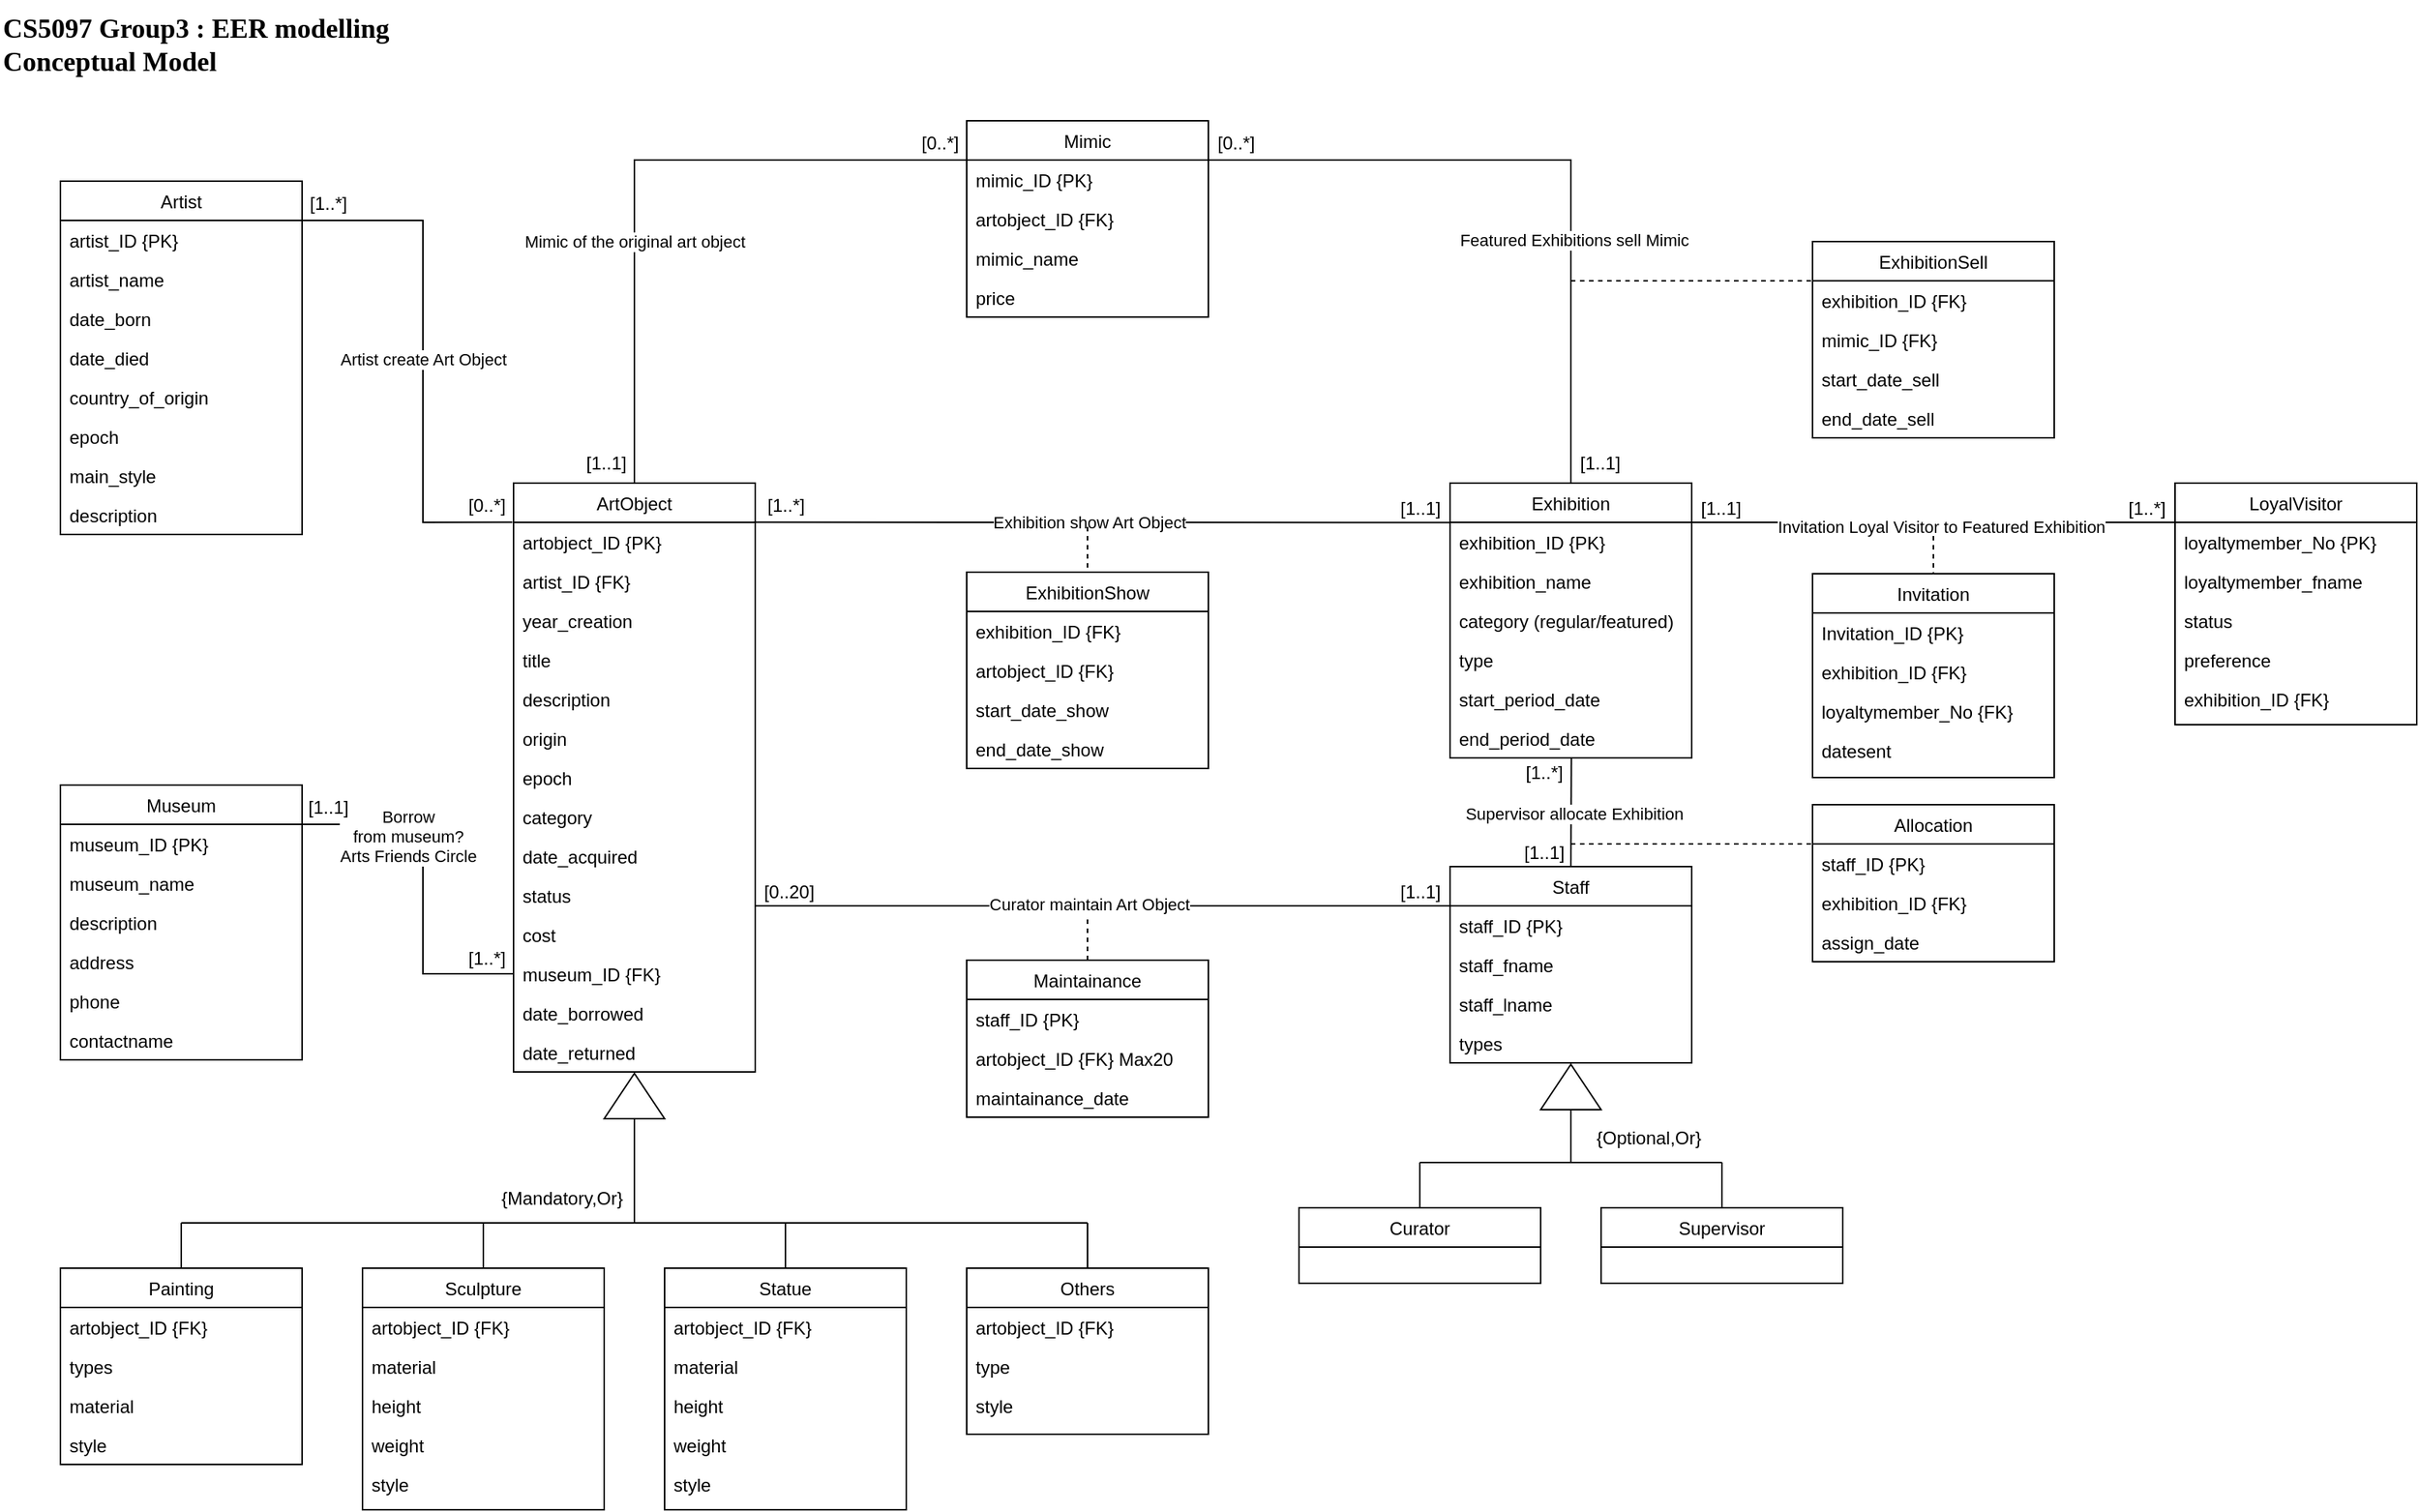 <mxfile version="25.0.1">
  <diagram name="Page-1" id="ttafwq1xsi_IYxlI1mk_">
    <mxGraphModel dx="1720" dy="753" grid="1" gridSize="10" guides="1" tooltips="1" connect="1" arrows="1" fold="1" page="1" pageScale="1" pageWidth="850" pageHeight="1100" math="0" shadow="0">
      <root>
        <mxCell id="0" />
        <mxCell id="1" parent="0" />
        <mxCell id="BI7n9oEjIv4drbfOqCoB-1" value="Museum" style="swimlane;fontStyle=0;align=center;verticalAlign=top;childLayout=stackLayout;horizontal=1;startSize=26;horizontalStack=0;resizeParent=1;resizeLast=0;collapsible=1;marginBottom=0;rounded=0;shadow=0;strokeWidth=1;" vertex="1" parent="1">
          <mxGeometry x="80" y="560" width="160" height="182" as="geometry">
            <mxRectangle x="130" y="380" width="160" height="26" as="alternateBounds" />
          </mxGeometry>
        </mxCell>
        <mxCell id="BI7n9oEjIv4drbfOqCoB-2" value="museum_ID {PK}" style="text;align=left;verticalAlign=top;spacingLeft=4;spacingRight=4;overflow=hidden;rotatable=0;points=[[0,0.5],[1,0.5]];portConstraint=eastwest;" vertex="1" parent="BI7n9oEjIv4drbfOqCoB-1">
          <mxGeometry y="26" width="160" height="26" as="geometry" />
        </mxCell>
        <mxCell id="BI7n9oEjIv4drbfOqCoB-3" value="museum_name" style="text;align=left;verticalAlign=top;spacingLeft=4;spacingRight=4;overflow=hidden;rotatable=0;points=[[0,0.5],[1,0.5]];portConstraint=eastwest;" vertex="1" parent="BI7n9oEjIv4drbfOqCoB-1">
          <mxGeometry y="52" width="160" height="26" as="geometry" />
        </mxCell>
        <mxCell id="BI7n9oEjIv4drbfOqCoB-4" value="description" style="text;align=left;verticalAlign=top;spacingLeft=4;spacingRight=4;overflow=hidden;rotatable=0;points=[[0,0.5],[1,0.5]];portConstraint=eastwest;" vertex="1" parent="BI7n9oEjIv4drbfOqCoB-1">
          <mxGeometry y="78" width="160" height="26" as="geometry" />
        </mxCell>
        <mxCell id="BI7n9oEjIv4drbfOqCoB-5" value="address" style="text;align=left;verticalAlign=top;spacingLeft=4;spacingRight=4;overflow=hidden;rotatable=0;points=[[0,0.5],[1,0.5]];portConstraint=eastwest;" vertex="1" parent="BI7n9oEjIv4drbfOqCoB-1">
          <mxGeometry y="104" width="160" height="26" as="geometry" />
        </mxCell>
        <mxCell id="BI7n9oEjIv4drbfOqCoB-6" value="phone" style="text;align=left;verticalAlign=top;spacingLeft=4;spacingRight=4;overflow=hidden;rotatable=0;points=[[0,0.5],[1,0.5]];portConstraint=eastwest;" vertex="1" parent="BI7n9oEjIv4drbfOqCoB-1">
          <mxGeometry y="130" width="160" height="26" as="geometry" />
        </mxCell>
        <mxCell id="BI7n9oEjIv4drbfOqCoB-7" value="contactname" style="text;align=left;verticalAlign=top;spacingLeft=4;spacingRight=4;overflow=hidden;rotatable=0;points=[[0,0.5],[1,0.5]];portConstraint=eastwest;" vertex="1" parent="BI7n9oEjIv4drbfOqCoB-1">
          <mxGeometry y="156" width="160" height="26" as="geometry" />
        </mxCell>
        <mxCell id="BI7n9oEjIv4drbfOqCoB-8" value="ArtObject" style="swimlane;fontStyle=0;align=center;verticalAlign=top;childLayout=stackLayout;horizontal=1;startSize=26;horizontalStack=0;resizeParent=1;resizeLast=0;collapsible=1;marginBottom=0;rounded=0;shadow=0;strokeWidth=1;" vertex="1" parent="1">
          <mxGeometry x="380" y="360" width="160" height="390" as="geometry">
            <mxRectangle x="130" y="380" width="160" height="26" as="alternateBounds" />
          </mxGeometry>
        </mxCell>
        <mxCell id="BI7n9oEjIv4drbfOqCoB-9" value="artobject_ID {PK}" style="text;align=left;verticalAlign=top;spacingLeft=4;spacingRight=4;overflow=hidden;rotatable=0;points=[[0,0.5],[1,0.5]];portConstraint=eastwest;" vertex="1" parent="BI7n9oEjIv4drbfOqCoB-8">
          <mxGeometry y="26" width="160" height="26" as="geometry" />
        </mxCell>
        <mxCell id="BI7n9oEjIv4drbfOqCoB-10" value="artist_ID {FK}" style="text;align=left;verticalAlign=top;spacingLeft=4;spacingRight=4;overflow=hidden;rotatable=0;points=[[0,0.5],[1,0.5]];portConstraint=eastwest;" vertex="1" parent="BI7n9oEjIv4drbfOqCoB-8">
          <mxGeometry y="52" width="160" height="26" as="geometry" />
        </mxCell>
        <mxCell id="BI7n9oEjIv4drbfOqCoB-11" value="year_creation" style="text;align=left;verticalAlign=top;spacingLeft=4;spacingRight=4;overflow=hidden;rotatable=0;points=[[0,0.5],[1,0.5]];portConstraint=eastwest;" vertex="1" parent="BI7n9oEjIv4drbfOqCoB-8">
          <mxGeometry y="78" width="160" height="26" as="geometry" />
        </mxCell>
        <mxCell id="BI7n9oEjIv4drbfOqCoB-12" value="title" style="text;align=left;verticalAlign=top;spacingLeft=4;spacingRight=4;overflow=hidden;rotatable=0;points=[[0,0.5],[1,0.5]];portConstraint=eastwest;" vertex="1" parent="BI7n9oEjIv4drbfOqCoB-8">
          <mxGeometry y="104" width="160" height="26" as="geometry" />
        </mxCell>
        <mxCell id="BI7n9oEjIv4drbfOqCoB-13" value="description" style="text;align=left;verticalAlign=top;spacingLeft=4;spacingRight=4;overflow=hidden;rotatable=0;points=[[0,0.5],[1,0.5]];portConstraint=eastwest;" vertex="1" parent="BI7n9oEjIv4drbfOqCoB-8">
          <mxGeometry y="130" width="160" height="26" as="geometry" />
        </mxCell>
        <mxCell id="BI7n9oEjIv4drbfOqCoB-14" value="origin" style="text;align=left;verticalAlign=top;spacingLeft=4;spacingRight=4;overflow=hidden;rotatable=0;points=[[0,0.5],[1,0.5]];portConstraint=eastwest;" vertex="1" parent="BI7n9oEjIv4drbfOqCoB-8">
          <mxGeometry y="156" width="160" height="26" as="geometry" />
        </mxCell>
        <mxCell id="BI7n9oEjIv4drbfOqCoB-15" value="epoch" style="text;align=left;verticalAlign=top;spacingLeft=4;spacingRight=4;overflow=hidden;rotatable=0;points=[[0,0.5],[1,0.5]];portConstraint=eastwest;" vertex="1" parent="BI7n9oEjIv4drbfOqCoB-8">
          <mxGeometry y="182" width="160" height="26" as="geometry" />
        </mxCell>
        <mxCell id="BI7n9oEjIv4drbfOqCoB-16" value="category" style="text;align=left;verticalAlign=top;spacingLeft=4;spacingRight=4;overflow=hidden;rotatable=0;points=[[0,0.5],[1,0.5]];portConstraint=eastwest;" vertex="1" parent="BI7n9oEjIv4drbfOqCoB-8">
          <mxGeometry y="208" width="160" height="26" as="geometry" />
        </mxCell>
        <mxCell id="BI7n9oEjIv4drbfOqCoB-17" value="date_acquired" style="text;align=left;verticalAlign=top;spacingLeft=4;spacingRight=4;overflow=hidden;rotatable=0;points=[[0,0.5],[1,0.5]];portConstraint=eastwest;" vertex="1" parent="BI7n9oEjIv4drbfOqCoB-8">
          <mxGeometry y="234" width="160" height="26" as="geometry" />
        </mxCell>
        <mxCell id="BI7n9oEjIv4drbfOqCoB-18" value="status" style="text;align=left;verticalAlign=top;spacingLeft=4;spacingRight=4;overflow=hidden;rotatable=0;points=[[0,0.5],[1,0.5]];portConstraint=eastwest;" vertex="1" parent="BI7n9oEjIv4drbfOqCoB-8">
          <mxGeometry y="260" width="160" height="26" as="geometry" />
        </mxCell>
        <mxCell id="BI7n9oEjIv4drbfOqCoB-19" value="cost" style="text;align=left;verticalAlign=top;spacingLeft=4;spacingRight=4;overflow=hidden;rotatable=0;points=[[0,0.5],[1,0.5]];portConstraint=eastwest;" vertex="1" parent="BI7n9oEjIv4drbfOqCoB-8">
          <mxGeometry y="286" width="160" height="26" as="geometry" />
        </mxCell>
        <mxCell id="BI7n9oEjIv4drbfOqCoB-20" value="museum_ID {FK}" style="text;align=left;verticalAlign=top;spacingLeft=4;spacingRight=4;overflow=hidden;rotatable=0;points=[[0,0.5],[1,0.5]];portConstraint=eastwest;" vertex="1" parent="BI7n9oEjIv4drbfOqCoB-8">
          <mxGeometry y="312" width="160" height="26" as="geometry" />
        </mxCell>
        <mxCell id="BI7n9oEjIv4drbfOqCoB-21" value="date_borrowed" style="text;align=left;verticalAlign=top;spacingLeft=4;spacingRight=4;overflow=hidden;rotatable=0;points=[[0,0.5],[1,0.5]];portConstraint=eastwest;" vertex="1" parent="BI7n9oEjIv4drbfOqCoB-8">
          <mxGeometry y="338" width="160" height="26" as="geometry" />
        </mxCell>
        <mxCell id="BI7n9oEjIv4drbfOqCoB-22" value="date_returned" style="text;align=left;verticalAlign=top;spacingLeft=4;spacingRight=4;overflow=hidden;rotatable=0;points=[[0,0.5],[1,0.5]];portConstraint=eastwest;" vertex="1" parent="BI7n9oEjIv4drbfOqCoB-8">
          <mxGeometry y="364" width="160" height="26" as="geometry" />
        </mxCell>
        <mxCell id="BI7n9oEjIv4drbfOqCoB-23" value="Artist" style="swimlane;fontStyle=0;align=center;verticalAlign=top;childLayout=stackLayout;horizontal=1;startSize=26;horizontalStack=0;resizeParent=1;resizeLast=0;collapsible=1;marginBottom=0;rounded=0;shadow=0;strokeWidth=1;" vertex="1" parent="1">
          <mxGeometry x="80" y="160" width="160" height="234" as="geometry">
            <mxRectangle x="130" y="380" width="160" height="26" as="alternateBounds" />
          </mxGeometry>
        </mxCell>
        <mxCell id="BI7n9oEjIv4drbfOqCoB-24" value="artist_ID {PK}" style="text;align=left;verticalAlign=top;spacingLeft=4;spacingRight=4;overflow=hidden;rotatable=0;points=[[0,0.5],[1,0.5]];portConstraint=eastwest;" vertex="1" parent="BI7n9oEjIv4drbfOqCoB-23">
          <mxGeometry y="26" width="160" height="26" as="geometry" />
        </mxCell>
        <mxCell id="BI7n9oEjIv4drbfOqCoB-25" value="artist_name" style="text;align=left;verticalAlign=top;spacingLeft=4;spacingRight=4;overflow=hidden;rotatable=0;points=[[0,0.5],[1,0.5]];portConstraint=eastwest;" vertex="1" parent="BI7n9oEjIv4drbfOqCoB-23">
          <mxGeometry y="52" width="160" height="26" as="geometry" />
        </mxCell>
        <mxCell id="BI7n9oEjIv4drbfOqCoB-26" value="date_born" style="text;align=left;verticalAlign=top;spacingLeft=4;spacingRight=4;overflow=hidden;rotatable=0;points=[[0,0.5],[1,0.5]];portConstraint=eastwest;" vertex="1" parent="BI7n9oEjIv4drbfOqCoB-23">
          <mxGeometry y="78" width="160" height="26" as="geometry" />
        </mxCell>
        <mxCell id="BI7n9oEjIv4drbfOqCoB-27" value="date_died" style="text;align=left;verticalAlign=top;spacingLeft=4;spacingRight=4;overflow=hidden;rotatable=0;points=[[0,0.5],[1,0.5]];portConstraint=eastwest;" vertex="1" parent="BI7n9oEjIv4drbfOqCoB-23">
          <mxGeometry y="104" width="160" height="26" as="geometry" />
        </mxCell>
        <mxCell id="BI7n9oEjIv4drbfOqCoB-28" value="country_of_origin" style="text;align=left;verticalAlign=top;spacingLeft=4;spacingRight=4;overflow=hidden;rotatable=0;points=[[0,0.5],[1,0.5]];portConstraint=eastwest;" vertex="1" parent="BI7n9oEjIv4drbfOqCoB-23">
          <mxGeometry y="130" width="160" height="26" as="geometry" />
        </mxCell>
        <mxCell id="BI7n9oEjIv4drbfOqCoB-29" value="epoch" style="text;align=left;verticalAlign=top;spacingLeft=4;spacingRight=4;overflow=hidden;rotatable=0;points=[[0,0.5],[1,0.5]];portConstraint=eastwest;" vertex="1" parent="BI7n9oEjIv4drbfOqCoB-23">
          <mxGeometry y="156" width="160" height="26" as="geometry" />
        </mxCell>
        <mxCell id="BI7n9oEjIv4drbfOqCoB-30" value="main_style" style="text;align=left;verticalAlign=top;spacingLeft=4;spacingRight=4;overflow=hidden;rotatable=0;points=[[0,0.5],[1,0.5]];portConstraint=eastwest;" vertex="1" parent="BI7n9oEjIv4drbfOqCoB-23">
          <mxGeometry y="182" width="160" height="26" as="geometry" />
        </mxCell>
        <mxCell id="BI7n9oEjIv4drbfOqCoB-31" value="description" style="text;align=left;verticalAlign=top;spacingLeft=4;spacingRight=4;overflow=hidden;rotatable=0;points=[[0,0.5],[1,0.5]];portConstraint=eastwest;" vertex="1" parent="BI7n9oEjIv4drbfOqCoB-23">
          <mxGeometry y="208" width="160" height="26" as="geometry" />
        </mxCell>
        <mxCell id="BI7n9oEjIv4drbfOqCoB-33" value="Painting" style="swimlane;fontStyle=0;align=center;verticalAlign=top;childLayout=stackLayout;horizontal=1;startSize=26;horizontalStack=0;resizeParent=1;resizeLast=0;collapsible=1;marginBottom=0;rounded=0;shadow=0;strokeWidth=1;" vertex="1" parent="1">
          <mxGeometry x="80" y="880" width="160" height="130" as="geometry">
            <mxRectangle x="130" y="380" width="160" height="26" as="alternateBounds" />
          </mxGeometry>
        </mxCell>
        <mxCell id="BI7n9oEjIv4drbfOqCoB-34" value="artobject_ID {FK}" style="text;align=left;verticalAlign=top;spacingLeft=4;spacingRight=4;overflow=hidden;rotatable=0;points=[[0,0.5],[1,0.5]];portConstraint=eastwest;" vertex="1" parent="BI7n9oEjIv4drbfOqCoB-33">
          <mxGeometry y="26" width="160" height="26" as="geometry" />
        </mxCell>
        <mxCell id="BI7n9oEjIv4drbfOqCoB-35" value="types" style="text;align=left;verticalAlign=top;spacingLeft=4;spacingRight=4;overflow=hidden;rotatable=0;points=[[0,0.5],[1,0.5]];portConstraint=eastwest;" vertex="1" parent="BI7n9oEjIv4drbfOqCoB-33">
          <mxGeometry y="52" width="160" height="26" as="geometry" />
        </mxCell>
        <mxCell id="BI7n9oEjIv4drbfOqCoB-36" value="material" style="text;align=left;verticalAlign=top;spacingLeft=4;spacingRight=4;overflow=hidden;rotatable=0;points=[[0,0.5],[1,0.5]];portConstraint=eastwest;" vertex="1" parent="BI7n9oEjIv4drbfOqCoB-33">
          <mxGeometry y="78" width="160" height="26" as="geometry" />
        </mxCell>
        <mxCell id="BI7n9oEjIv4drbfOqCoB-37" value="style" style="text;align=left;verticalAlign=top;spacingLeft=4;spacingRight=4;overflow=hidden;rotatable=0;points=[[0,0.5],[1,0.5]];portConstraint=eastwest;" vertex="1" parent="BI7n9oEjIv4drbfOqCoB-33">
          <mxGeometry y="104" width="160" height="26" as="geometry" />
        </mxCell>
        <mxCell id="BI7n9oEjIv4drbfOqCoB-38" value="Sculpture" style="swimlane;fontStyle=0;align=center;verticalAlign=top;childLayout=stackLayout;horizontal=1;startSize=26;horizontalStack=0;resizeParent=1;resizeLast=0;collapsible=1;marginBottom=0;rounded=0;shadow=0;strokeWidth=1;" vertex="1" parent="1">
          <mxGeometry x="280" y="880" width="160" height="160" as="geometry">
            <mxRectangle x="130" y="380" width="160" height="26" as="alternateBounds" />
          </mxGeometry>
        </mxCell>
        <mxCell id="BI7n9oEjIv4drbfOqCoB-39" value="artobject_ID {FK}" style="text;align=left;verticalAlign=top;spacingLeft=4;spacingRight=4;overflow=hidden;rotatable=0;points=[[0,0.5],[1,0.5]];portConstraint=eastwest;" vertex="1" parent="BI7n9oEjIv4drbfOqCoB-38">
          <mxGeometry y="26" width="160" height="26" as="geometry" />
        </mxCell>
        <mxCell id="BI7n9oEjIv4drbfOqCoB-40" value="material" style="text;align=left;verticalAlign=top;spacingLeft=4;spacingRight=4;overflow=hidden;rotatable=0;points=[[0,0.5],[1,0.5]];portConstraint=eastwest;" vertex="1" parent="BI7n9oEjIv4drbfOqCoB-38">
          <mxGeometry y="52" width="160" height="26" as="geometry" />
        </mxCell>
        <mxCell id="BI7n9oEjIv4drbfOqCoB-41" value="height" style="text;align=left;verticalAlign=top;spacingLeft=4;spacingRight=4;overflow=hidden;rotatable=0;points=[[0,0.5],[1,0.5]];portConstraint=eastwest;" vertex="1" parent="BI7n9oEjIv4drbfOqCoB-38">
          <mxGeometry y="78" width="160" height="26" as="geometry" />
        </mxCell>
        <mxCell id="BI7n9oEjIv4drbfOqCoB-42" value="weight" style="text;align=left;verticalAlign=top;spacingLeft=4;spacingRight=4;overflow=hidden;rotatable=0;points=[[0,0.5],[1,0.5]];portConstraint=eastwest;" vertex="1" parent="BI7n9oEjIv4drbfOqCoB-38">
          <mxGeometry y="104" width="160" height="26" as="geometry" />
        </mxCell>
        <mxCell id="BI7n9oEjIv4drbfOqCoB-43" value="style" style="text;align=left;verticalAlign=top;spacingLeft=4;spacingRight=4;overflow=hidden;rotatable=0;points=[[0,0.5],[1,0.5]];portConstraint=eastwest;" vertex="1" parent="BI7n9oEjIv4drbfOqCoB-38">
          <mxGeometry y="130" width="160" height="26" as="geometry" />
        </mxCell>
        <mxCell id="BI7n9oEjIv4drbfOqCoB-44" value="Others" style="swimlane;fontStyle=0;align=center;verticalAlign=top;childLayout=stackLayout;horizontal=1;startSize=26;horizontalStack=0;resizeParent=1;resizeLast=0;collapsible=1;marginBottom=0;rounded=0;shadow=0;strokeWidth=1;" vertex="1" parent="1">
          <mxGeometry x="680" y="880" width="160" height="110" as="geometry">
            <mxRectangle x="130" y="380" width="160" height="26" as="alternateBounds" />
          </mxGeometry>
        </mxCell>
        <mxCell id="BI7n9oEjIv4drbfOqCoB-45" value="artobject_ID {FK}" style="text;align=left;verticalAlign=top;spacingLeft=4;spacingRight=4;overflow=hidden;rotatable=0;points=[[0,0.5],[1,0.5]];portConstraint=eastwest;" vertex="1" parent="BI7n9oEjIv4drbfOqCoB-44">
          <mxGeometry y="26" width="160" height="26" as="geometry" />
        </mxCell>
        <mxCell id="BI7n9oEjIv4drbfOqCoB-46" value="type" style="text;align=left;verticalAlign=top;spacingLeft=4;spacingRight=4;overflow=hidden;rotatable=0;points=[[0,0.5],[1,0.5]];portConstraint=eastwest;" vertex="1" parent="BI7n9oEjIv4drbfOqCoB-44">
          <mxGeometry y="52" width="160" height="26" as="geometry" />
        </mxCell>
        <mxCell id="BI7n9oEjIv4drbfOqCoB-47" value="style" style="text;align=left;verticalAlign=top;spacingLeft=4;spacingRight=4;overflow=hidden;rotatable=0;points=[[0,0.5],[1,0.5]];portConstraint=eastwest;" vertex="1" parent="BI7n9oEjIv4drbfOqCoB-44">
          <mxGeometry y="78" width="160" height="26" as="geometry" />
        </mxCell>
        <mxCell id="BI7n9oEjIv4drbfOqCoB-52" value="Statue" style="swimlane;fontStyle=0;align=center;verticalAlign=top;childLayout=stackLayout;horizontal=1;startSize=26;horizontalStack=0;resizeParent=1;resizeLast=0;collapsible=1;marginBottom=0;rounded=0;shadow=0;strokeWidth=1;" vertex="1" parent="1">
          <mxGeometry x="480" y="880" width="160" height="160" as="geometry">
            <mxRectangle x="130" y="380" width="160" height="26" as="alternateBounds" />
          </mxGeometry>
        </mxCell>
        <mxCell id="BI7n9oEjIv4drbfOqCoB-53" value="artobject_ID {FK}" style="text;align=left;verticalAlign=top;spacingLeft=4;spacingRight=4;overflow=hidden;rotatable=0;points=[[0,0.5],[1,0.5]];portConstraint=eastwest;" vertex="1" parent="BI7n9oEjIv4drbfOqCoB-52">
          <mxGeometry y="26" width="160" height="26" as="geometry" />
        </mxCell>
        <mxCell id="BI7n9oEjIv4drbfOqCoB-54" value="material" style="text;align=left;verticalAlign=top;spacingLeft=4;spacingRight=4;overflow=hidden;rotatable=0;points=[[0,0.5],[1,0.5]];portConstraint=eastwest;" vertex="1" parent="BI7n9oEjIv4drbfOqCoB-52">
          <mxGeometry y="52" width="160" height="26" as="geometry" />
        </mxCell>
        <mxCell id="BI7n9oEjIv4drbfOqCoB-55" value="height" style="text;align=left;verticalAlign=top;spacingLeft=4;spacingRight=4;overflow=hidden;rotatable=0;points=[[0,0.5],[1,0.5]];portConstraint=eastwest;" vertex="1" parent="BI7n9oEjIv4drbfOqCoB-52">
          <mxGeometry y="78" width="160" height="26" as="geometry" />
        </mxCell>
        <mxCell id="BI7n9oEjIv4drbfOqCoB-56" value="weight" style="text;align=left;verticalAlign=top;spacingLeft=4;spacingRight=4;overflow=hidden;rotatable=0;points=[[0,0.5],[1,0.5]];portConstraint=eastwest;" vertex="1" parent="BI7n9oEjIv4drbfOqCoB-52">
          <mxGeometry y="104" width="160" height="26" as="geometry" />
        </mxCell>
        <mxCell id="BI7n9oEjIv4drbfOqCoB-57" value="style" style="text;align=left;verticalAlign=top;spacingLeft=4;spacingRight=4;overflow=hidden;rotatable=0;points=[[0,0.5],[1,0.5]];portConstraint=eastwest;" vertex="1" parent="BI7n9oEjIv4drbfOqCoB-52">
          <mxGeometry y="130" width="160" height="26" as="geometry" />
        </mxCell>
        <mxCell id="BI7n9oEjIv4drbfOqCoB-60" value="Exhibition" style="swimlane;fontStyle=0;align=center;verticalAlign=top;childLayout=stackLayout;horizontal=1;startSize=26;horizontalStack=0;resizeParent=1;resizeLast=0;collapsible=1;marginBottom=0;rounded=0;shadow=0;strokeWidth=1;" vertex="1" parent="1">
          <mxGeometry x="1000" y="360" width="160" height="182" as="geometry">
            <mxRectangle x="130" y="380" width="160" height="26" as="alternateBounds" />
          </mxGeometry>
        </mxCell>
        <mxCell id="BI7n9oEjIv4drbfOqCoB-61" value="exhibition_ID {PK}" style="text;align=left;verticalAlign=top;spacingLeft=4;spacingRight=4;overflow=hidden;rotatable=0;points=[[0,0.5],[1,0.5]];portConstraint=eastwest;" vertex="1" parent="BI7n9oEjIv4drbfOqCoB-60">
          <mxGeometry y="26" width="160" height="26" as="geometry" />
        </mxCell>
        <mxCell id="BI7n9oEjIv4drbfOqCoB-62" value="exhibition_name" style="text;align=left;verticalAlign=top;spacingLeft=4;spacingRight=4;overflow=hidden;rotatable=0;points=[[0,0.5],[1,0.5]];portConstraint=eastwest;" vertex="1" parent="BI7n9oEjIv4drbfOqCoB-60">
          <mxGeometry y="52" width="160" height="26" as="geometry" />
        </mxCell>
        <mxCell id="BI7n9oEjIv4drbfOqCoB-63" value="category (regular/featured)" style="text;align=left;verticalAlign=top;spacingLeft=4;spacingRight=4;overflow=hidden;rotatable=0;points=[[0,0.5],[1,0.5]];portConstraint=eastwest;" vertex="1" parent="BI7n9oEjIv4drbfOqCoB-60">
          <mxGeometry y="78" width="160" height="26" as="geometry" />
        </mxCell>
        <mxCell id="BI7n9oEjIv4drbfOqCoB-64" value="type" style="text;align=left;verticalAlign=top;spacingLeft=4;spacingRight=4;overflow=hidden;rotatable=0;points=[[0,0.5],[1,0.5]];portConstraint=eastwest;" vertex="1" parent="BI7n9oEjIv4drbfOqCoB-60">
          <mxGeometry y="104" width="160" height="26" as="geometry" />
        </mxCell>
        <mxCell id="BI7n9oEjIv4drbfOqCoB-65" value="start_period_date" style="text;align=left;verticalAlign=top;spacingLeft=4;spacingRight=4;overflow=hidden;rotatable=0;points=[[0,0.5],[1,0.5]];portConstraint=eastwest;" vertex="1" parent="BI7n9oEjIv4drbfOqCoB-60">
          <mxGeometry y="130" width="160" height="26" as="geometry" />
        </mxCell>
        <mxCell id="BI7n9oEjIv4drbfOqCoB-66" value="end_period_date" style="text;align=left;verticalAlign=top;spacingLeft=4;spacingRight=4;overflow=hidden;rotatable=0;points=[[0,0.5],[1,0.5]];portConstraint=eastwest;" vertex="1" parent="BI7n9oEjIv4drbfOqCoB-60">
          <mxGeometry y="156" width="160" height="26" as="geometry" />
        </mxCell>
        <mxCell id="BI7n9oEjIv4drbfOqCoB-67" value="Mimic" style="swimlane;fontStyle=0;align=center;verticalAlign=top;childLayout=stackLayout;horizontal=1;startSize=26;horizontalStack=0;resizeParent=1;resizeLast=0;collapsible=1;marginBottom=0;rounded=0;shadow=0;strokeWidth=1;" vertex="1" parent="1">
          <mxGeometry x="680" y="120" width="160" height="130" as="geometry">
            <mxRectangle x="130" y="380" width="160" height="26" as="alternateBounds" />
          </mxGeometry>
        </mxCell>
        <mxCell id="BI7n9oEjIv4drbfOqCoB-68" value="mimic_ID {PK}" style="text;align=left;verticalAlign=top;spacingLeft=4;spacingRight=4;overflow=hidden;rotatable=0;points=[[0,0.5],[1,0.5]];portConstraint=eastwest;" vertex="1" parent="BI7n9oEjIv4drbfOqCoB-67">
          <mxGeometry y="26" width="160" height="26" as="geometry" />
        </mxCell>
        <mxCell id="BI7n9oEjIv4drbfOqCoB-69" value="artobject_ID {FK}" style="text;align=left;verticalAlign=top;spacingLeft=4;spacingRight=4;overflow=hidden;rotatable=0;points=[[0,0.5],[1,0.5]];portConstraint=eastwest;" vertex="1" parent="BI7n9oEjIv4drbfOqCoB-67">
          <mxGeometry y="52" width="160" height="26" as="geometry" />
        </mxCell>
        <mxCell id="BI7n9oEjIv4drbfOqCoB-70" value="mimic_name" style="text;align=left;verticalAlign=top;spacingLeft=4;spacingRight=4;overflow=hidden;rotatable=0;points=[[0,0.5],[1,0.5]];portConstraint=eastwest;" vertex="1" parent="BI7n9oEjIv4drbfOqCoB-67">
          <mxGeometry y="78" width="160" height="26" as="geometry" />
        </mxCell>
        <mxCell id="BI7n9oEjIv4drbfOqCoB-71" value="price" style="text;align=left;verticalAlign=top;spacingLeft=4;spacingRight=4;overflow=hidden;rotatable=0;points=[[0,0.5],[1,0.5]];portConstraint=eastwest;" vertex="1" parent="BI7n9oEjIv4drbfOqCoB-67">
          <mxGeometry y="104" width="160" height="26" as="geometry" />
        </mxCell>
        <mxCell id="BI7n9oEjIv4drbfOqCoB-72" value="LoyalVisitor" style="swimlane;fontStyle=0;align=center;verticalAlign=top;childLayout=stackLayout;horizontal=1;startSize=26;horizontalStack=0;resizeParent=1;resizeLast=0;collapsible=1;marginBottom=0;rounded=0;shadow=0;strokeWidth=1;" vertex="1" parent="1">
          <mxGeometry x="1480" y="360" width="160" height="160" as="geometry">
            <mxRectangle x="130" y="380" width="160" height="26" as="alternateBounds" />
          </mxGeometry>
        </mxCell>
        <mxCell id="BI7n9oEjIv4drbfOqCoB-73" value="loyaltymember_No {PK}" style="text;align=left;verticalAlign=top;spacingLeft=4;spacingRight=4;overflow=hidden;rotatable=0;points=[[0,0.5],[1,0.5]];portConstraint=eastwest;" vertex="1" parent="BI7n9oEjIv4drbfOqCoB-72">
          <mxGeometry y="26" width="160" height="26" as="geometry" />
        </mxCell>
        <mxCell id="BI7n9oEjIv4drbfOqCoB-74" value="loyaltymember_fname" style="text;align=left;verticalAlign=top;spacingLeft=4;spacingRight=4;overflow=hidden;rotatable=0;points=[[0,0.5],[1,0.5]];portConstraint=eastwest;" vertex="1" parent="BI7n9oEjIv4drbfOqCoB-72">
          <mxGeometry y="52" width="160" height="26" as="geometry" />
        </mxCell>
        <mxCell id="BI7n9oEjIv4drbfOqCoB-75" value="status" style="text;align=left;verticalAlign=top;spacingLeft=4;spacingRight=4;overflow=hidden;rotatable=0;points=[[0,0.5],[1,0.5]];portConstraint=eastwest;" vertex="1" parent="BI7n9oEjIv4drbfOqCoB-72">
          <mxGeometry y="78" width="160" height="26" as="geometry" />
        </mxCell>
        <mxCell id="BI7n9oEjIv4drbfOqCoB-76" value="preference" style="text;align=left;verticalAlign=top;spacingLeft=4;spacingRight=4;overflow=hidden;rotatable=0;points=[[0,0.5],[1,0.5]];portConstraint=eastwest;" vertex="1" parent="BI7n9oEjIv4drbfOqCoB-72">
          <mxGeometry y="104" width="160" height="26" as="geometry" />
        </mxCell>
        <mxCell id="BI7n9oEjIv4drbfOqCoB-77" value="exhibition_ID {FK}" style="text;align=left;verticalAlign=top;spacingLeft=4;spacingRight=4;overflow=hidden;rotatable=0;points=[[0,0.5],[1,0.5]];portConstraint=eastwest;" vertex="1" parent="BI7n9oEjIv4drbfOqCoB-72">
          <mxGeometry y="130" width="160" height="26" as="geometry" />
        </mxCell>
        <mxCell id="BI7n9oEjIv4drbfOqCoB-78" value="Staff" style="swimlane;fontStyle=0;align=center;verticalAlign=top;childLayout=stackLayout;horizontal=1;startSize=26;horizontalStack=0;resizeParent=1;resizeLast=0;collapsible=1;marginBottom=0;rounded=0;shadow=0;strokeWidth=1;" vertex="1" parent="1">
          <mxGeometry x="1000" y="614" width="160" height="130" as="geometry">
            <mxRectangle x="130" y="380" width="160" height="26" as="alternateBounds" />
          </mxGeometry>
        </mxCell>
        <mxCell id="BI7n9oEjIv4drbfOqCoB-79" value="staff_ID {PK}" style="text;align=left;verticalAlign=top;spacingLeft=4;spacingRight=4;overflow=hidden;rotatable=0;points=[[0,0.5],[1,0.5]];portConstraint=eastwest;" vertex="1" parent="BI7n9oEjIv4drbfOqCoB-78">
          <mxGeometry y="26" width="160" height="26" as="geometry" />
        </mxCell>
        <mxCell id="BI7n9oEjIv4drbfOqCoB-80" value="staff_fname" style="text;align=left;verticalAlign=top;spacingLeft=4;spacingRight=4;overflow=hidden;rotatable=0;points=[[0,0.5],[1,0.5]];portConstraint=eastwest;" vertex="1" parent="BI7n9oEjIv4drbfOqCoB-78">
          <mxGeometry y="52" width="160" height="26" as="geometry" />
        </mxCell>
        <mxCell id="BI7n9oEjIv4drbfOqCoB-81" value="staff_lname" style="text;align=left;verticalAlign=top;spacingLeft=4;spacingRight=4;overflow=hidden;rotatable=0;points=[[0,0.5],[1,0.5]];portConstraint=eastwest;" vertex="1" parent="BI7n9oEjIv4drbfOqCoB-78">
          <mxGeometry y="78" width="160" height="26" as="geometry" />
        </mxCell>
        <mxCell id="BI7n9oEjIv4drbfOqCoB-82" value="types" style="text;align=left;verticalAlign=top;spacingLeft=4;spacingRight=4;overflow=hidden;rotatable=0;points=[[0,0.5],[1,0.5]];portConstraint=eastwest;" vertex="1" parent="BI7n9oEjIv4drbfOqCoB-78">
          <mxGeometry y="104" width="160" height="26" as="geometry" />
        </mxCell>
        <mxCell id="BI7n9oEjIv4drbfOqCoB-83" value="Maintainance" style="swimlane;fontStyle=0;align=center;verticalAlign=top;childLayout=stackLayout;horizontal=1;startSize=26;horizontalStack=0;resizeParent=1;resizeLast=0;collapsible=1;marginBottom=0;rounded=0;shadow=0;strokeWidth=1;" vertex="1" parent="1">
          <mxGeometry x="680" y="676" width="160" height="104" as="geometry">
            <mxRectangle x="130" y="380" width="160" height="26" as="alternateBounds" />
          </mxGeometry>
        </mxCell>
        <mxCell id="BI7n9oEjIv4drbfOqCoB-84" value="staff_ID {PK}" style="text;align=left;verticalAlign=top;spacingLeft=4;spacingRight=4;overflow=hidden;rotatable=0;points=[[0,0.5],[1,0.5]];portConstraint=eastwest;" vertex="1" parent="BI7n9oEjIv4drbfOqCoB-83">
          <mxGeometry y="26" width="160" height="26" as="geometry" />
        </mxCell>
        <mxCell id="BI7n9oEjIv4drbfOqCoB-85" value="artobject_ID {FK} Max20" style="text;align=left;verticalAlign=top;spacingLeft=4;spacingRight=4;overflow=hidden;rotatable=0;points=[[0,0.5],[1,0.5]];portConstraint=eastwest;" vertex="1" parent="BI7n9oEjIv4drbfOqCoB-83">
          <mxGeometry y="52" width="160" height="26" as="geometry" />
        </mxCell>
        <mxCell id="BI7n9oEjIv4drbfOqCoB-86" value="maintainance_date" style="text;align=left;verticalAlign=top;spacingLeft=4;spacingRight=4;overflow=hidden;rotatable=0;points=[[0,0.5],[1,0.5]];portConstraint=eastwest;" vertex="1" parent="BI7n9oEjIv4drbfOqCoB-83">
          <mxGeometry y="78" width="160" height="26" as="geometry" />
        </mxCell>
        <mxCell id="BI7n9oEjIv4drbfOqCoB-87" value="Allocation" style="swimlane;fontStyle=0;align=center;verticalAlign=top;childLayout=stackLayout;horizontal=1;startSize=26;horizontalStack=0;resizeParent=1;resizeLast=0;collapsible=1;marginBottom=0;rounded=0;shadow=0;strokeWidth=1;" vertex="1" parent="1">
          <mxGeometry x="1240" y="573" width="160" height="104" as="geometry">
            <mxRectangle x="130" y="380" width="160" height="26" as="alternateBounds" />
          </mxGeometry>
        </mxCell>
        <mxCell id="BI7n9oEjIv4drbfOqCoB-88" value="staff_ID {PK}" style="text;align=left;verticalAlign=top;spacingLeft=4;spacingRight=4;overflow=hidden;rotatable=0;points=[[0,0.5],[1,0.5]];portConstraint=eastwest;" vertex="1" parent="BI7n9oEjIv4drbfOqCoB-87">
          <mxGeometry y="26" width="160" height="26" as="geometry" />
        </mxCell>
        <mxCell id="BI7n9oEjIv4drbfOqCoB-89" value="exhibition_ID {FK}" style="text;align=left;verticalAlign=top;spacingLeft=4;spacingRight=4;overflow=hidden;rotatable=0;points=[[0,0.5],[1,0.5]];portConstraint=eastwest;" vertex="1" parent="BI7n9oEjIv4drbfOqCoB-87">
          <mxGeometry y="52" width="160" height="26" as="geometry" />
        </mxCell>
        <mxCell id="BI7n9oEjIv4drbfOqCoB-90" value="assign_date" style="text;align=left;verticalAlign=top;spacingLeft=4;spacingRight=4;overflow=hidden;rotatable=0;points=[[0,0.5],[1,0.5]];portConstraint=eastwest;" vertex="1" parent="BI7n9oEjIv4drbfOqCoB-87">
          <mxGeometry y="78" width="160" height="26" as="geometry" />
        </mxCell>
        <mxCell id="BI7n9oEjIv4drbfOqCoB-100" value="ExhibitionShow" style="swimlane;fontStyle=0;align=center;verticalAlign=top;childLayout=stackLayout;horizontal=1;startSize=26;horizontalStack=0;resizeParent=1;resizeLast=0;collapsible=1;marginBottom=0;rounded=0;shadow=0;strokeWidth=1;" vertex="1" parent="1">
          <mxGeometry x="680" y="419" width="160" height="130" as="geometry">
            <mxRectangle x="130" y="380" width="160" height="26" as="alternateBounds" />
          </mxGeometry>
        </mxCell>
        <mxCell id="BI7n9oEjIv4drbfOqCoB-101" value="exhibition_ID {FK}" style="text;align=left;verticalAlign=top;spacingLeft=4;spacingRight=4;overflow=hidden;rotatable=0;points=[[0,0.5],[1,0.5]];portConstraint=eastwest;" vertex="1" parent="BI7n9oEjIv4drbfOqCoB-100">
          <mxGeometry y="26" width="160" height="26" as="geometry" />
        </mxCell>
        <mxCell id="BI7n9oEjIv4drbfOqCoB-102" value="artobject_ID {FK}" style="text;align=left;verticalAlign=top;spacingLeft=4;spacingRight=4;overflow=hidden;rotatable=0;points=[[0,0.5],[1,0.5]];portConstraint=eastwest;" vertex="1" parent="BI7n9oEjIv4drbfOqCoB-100">
          <mxGeometry y="52" width="160" height="26" as="geometry" />
        </mxCell>
        <mxCell id="BI7n9oEjIv4drbfOqCoB-103" value="start_date_show" style="text;align=left;verticalAlign=top;spacingLeft=4;spacingRight=4;overflow=hidden;rotatable=0;points=[[0,0.5],[1,0.5]];portConstraint=eastwest;" vertex="1" parent="BI7n9oEjIv4drbfOqCoB-100">
          <mxGeometry y="78" width="160" height="26" as="geometry" />
        </mxCell>
        <mxCell id="BI7n9oEjIv4drbfOqCoB-104" value="end_date_show" style="text;align=left;verticalAlign=top;spacingLeft=4;spacingRight=4;overflow=hidden;rotatable=0;points=[[0,0.5],[1,0.5]];portConstraint=eastwest;" vertex="1" parent="BI7n9oEjIv4drbfOqCoB-100">
          <mxGeometry y="104" width="160" height="26" as="geometry" />
        </mxCell>
        <mxCell id="BI7n9oEjIv4drbfOqCoB-106" value="ExhibitionSell" style="swimlane;fontStyle=0;align=center;verticalAlign=top;childLayout=stackLayout;horizontal=1;startSize=26;horizontalStack=0;resizeParent=1;resizeLast=0;collapsible=1;marginBottom=0;rounded=0;shadow=0;strokeWidth=1;" vertex="1" parent="1">
          <mxGeometry x="1240" y="200" width="160" height="130" as="geometry">
            <mxRectangle x="130" y="380" width="160" height="26" as="alternateBounds" />
          </mxGeometry>
        </mxCell>
        <mxCell id="BI7n9oEjIv4drbfOqCoB-107" value="exhibition_ID {FK}" style="text;align=left;verticalAlign=top;spacingLeft=4;spacingRight=4;overflow=hidden;rotatable=0;points=[[0,0.5],[1,0.5]];portConstraint=eastwest;" vertex="1" parent="BI7n9oEjIv4drbfOqCoB-106">
          <mxGeometry y="26" width="160" height="26" as="geometry" />
        </mxCell>
        <mxCell id="BI7n9oEjIv4drbfOqCoB-108" value="mimic_ID {FK}" style="text;align=left;verticalAlign=top;spacingLeft=4;spacingRight=4;overflow=hidden;rotatable=0;points=[[0,0.5],[1,0.5]];portConstraint=eastwest;" vertex="1" parent="BI7n9oEjIv4drbfOqCoB-106">
          <mxGeometry y="52" width="160" height="26" as="geometry" />
        </mxCell>
        <mxCell id="BI7n9oEjIv4drbfOqCoB-109" value="start_date_sell" style="text;align=left;verticalAlign=top;spacingLeft=4;spacingRight=4;overflow=hidden;rotatable=0;points=[[0,0.5],[1,0.5]];portConstraint=eastwest;" vertex="1" parent="BI7n9oEjIv4drbfOqCoB-106">
          <mxGeometry y="78" width="160" height="26" as="geometry" />
        </mxCell>
        <mxCell id="BI7n9oEjIv4drbfOqCoB-110" value="end_date_sell" style="text;align=left;verticalAlign=top;spacingLeft=4;spacingRight=4;overflow=hidden;rotatable=0;points=[[0,0.5],[1,0.5]];portConstraint=eastwest;" vertex="1" parent="BI7n9oEjIv4drbfOqCoB-106">
          <mxGeometry y="104" width="160" height="26" as="geometry" />
        </mxCell>
        <mxCell id="BI7n9oEjIv4drbfOqCoB-116" value="&lt;font face=&quot;Tahoma&quot; style=&quot;font-size: 18px;&quot;&gt;&lt;font style=&quot;&quot;&gt;CS5097 Group3 :&amp;nbsp;&lt;/font&gt;&lt;/font&gt;&lt;font face=&quot;Tahoma&quot;&gt;&lt;span style=&quot;font-size: 18px;&quot;&gt;EER modelling&lt;br&gt;&lt;/span&gt;&lt;/font&gt;&lt;div&gt;&lt;span style=&quot;background-color: initial; font-size: 18px;&quot;&gt;&lt;font face=&quot;Tahoma&quot;&gt;Conceptual &lt;/font&gt;&lt;/span&gt;&lt;font face=&quot;Tahoma&quot; style=&quot;font-size: 18px;&quot;&gt;&lt;span style=&quot;background-color: initial;&quot;&gt;Model&lt;/span&gt;&lt;/font&gt;&lt;/div&gt;" style="text;html=1;align=left;verticalAlign=middle;whiteSpace=wrap;rounded=0;fontStyle=1" vertex="1" parent="1">
          <mxGeometry x="40" y="40" width="300" height="60" as="geometry" />
        </mxCell>
        <mxCell id="BI7n9oEjIv4drbfOqCoB-117" value="Invitation" style="swimlane;fontStyle=0;align=center;verticalAlign=top;childLayout=stackLayout;horizontal=1;startSize=26;horizontalStack=0;resizeParent=1;resizeLast=0;collapsible=1;marginBottom=0;rounded=0;shadow=0;strokeWidth=1;" vertex="1" parent="1">
          <mxGeometry x="1240" y="420" width="160" height="135" as="geometry">
            <mxRectangle x="130" y="380" width="160" height="26" as="alternateBounds" />
          </mxGeometry>
        </mxCell>
        <mxCell id="BI7n9oEjIv4drbfOqCoB-118" value="Invitation_ID {PK}" style="text;align=left;verticalAlign=top;spacingLeft=4;spacingRight=4;overflow=hidden;rotatable=0;points=[[0,0.5],[1,0.5]];portConstraint=eastwest;" vertex="1" parent="BI7n9oEjIv4drbfOqCoB-117">
          <mxGeometry y="26" width="160" height="26" as="geometry" />
        </mxCell>
        <mxCell id="BI7n9oEjIv4drbfOqCoB-119" value="exhibition_ID {FK}" style="text;align=left;verticalAlign=top;spacingLeft=4;spacingRight=4;overflow=hidden;rotatable=0;points=[[0,0.5],[1,0.5]];portConstraint=eastwest;" vertex="1" parent="BI7n9oEjIv4drbfOqCoB-117">
          <mxGeometry y="52" width="160" height="26" as="geometry" />
        </mxCell>
        <mxCell id="BI7n9oEjIv4drbfOqCoB-120" value="loyaltymember_No {FK}" style="text;align=left;verticalAlign=top;spacingLeft=4;spacingRight=4;overflow=hidden;rotatable=0;points=[[0,0.5],[1,0.5]];portConstraint=eastwest;" vertex="1" parent="BI7n9oEjIv4drbfOqCoB-117">
          <mxGeometry y="78" width="160" height="26" as="geometry" />
        </mxCell>
        <mxCell id="BI7n9oEjIv4drbfOqCoB-121" value="datesent" style="text;align=left;verticalAlign=top;spacingLeft=4;spacingRight=4;overflow=hidden;rotatable=0;points=[[0,0.5],[1,0.5]];portConstraint=eastwest;" vertex="1" parent="BI7n9oEjIv4drbfOqCoB-117">
          <mxGeometry y="104" width="160" height="26" as="geometry" />
        </mxCell>
        <mxCell id="BI7n9oEjIv4drbfOqCoB-124" value="" style="triangle;whiteSpace=wrap;html=1;rotation=-90;" vertex="1" parent="1">
          <mxGeometry x="445" y="746" width="30" height="40" as="geometry" />
        </mxCell>
        <mxCell id="BI7n9oEjIv4drbfOqCoB-128" value="" style="endArrow=none;html=1;rounded=0;exitX=0;exitY=0.5;exitDx=0;exitDy=0;" edge="1" parent="1" source="BI7n9oEjIv4drbfOqCoB-124">
          <mxGeometry width="50" height="50" relative="1" as="geometry">
            <mxPoint x="459.74" y="821" as="sourcePoint" />
            <mxPoint x="460" y="850" as="targetPoint" />
          </mxGeometry>
        </mxCell>
        <mxCell id="BI7n9oEjIv4drbfOqCoB-129" value="" style="endArrow=none;html=1;rounded=0;" edge="1" parent="1">
          <mxGeometry width="50" height="50" relative="1" as="geometry">
            <mxPoint x="160" y="850" as="sourcePoint" />
            <mxPoint x="760" y="850" as="targetPoint" />
          </mxGeometry>
        </mxCell>
        <mxCell id="BI7n9oEjIv4drbfOqCoB-131" value="" style="endArrow=none;html=1;rounded=0;entryX=0.5;entryY=0;entryDx=0;entryDy=0;" edge="1" parent="1" target="BI7n9oEjIv4drbfOqCoB-38">
          <mxGeometry width="50" height="50" relative="1" as="geometry">
            <mxPoint x="360" y="850" as="sourcePoint" />
            <mxPoint x="640" y="790" as="targetPoint" />
          </mxGeometry>
        </mxCell>
        <mxCell id="BI7n9oEjIv4drbfOqCoB-135" value="" style="endArrow=none;html=1;rounded=0;entryX=0.5;entryY=0;entryDx=0;entryDy=0;" edge="1" parent="1" target="BI7n9oEjIv4drbfOqCoB-52">
          <mxGeometry width="50" height="50" relative="1" as="geometry">
            <mxPoint x="560" y="850" as="sourcePoint" />
            <mxPoint x="370" y="890" as="targetPoint" />
          </mxGeometry>
        </mxCell>
        <mxCell id="BI7n9oEjIv4drbfOqCoB-136" value="" style="endArrow=none;html=1;rounded=0;entryX=0.5;entryY=0;entryDx=0;entryDy=0;" edge="1" parent="1" target="BI7n9oEjIv4drbfOqCoB-44">
          <mxGeometry width="50" height="50" relative="1" as="geometry">
            <mxPoint x="760" y="850" as="sourcePoint" />
            <mxPoint x="570" y="890" as="targetPoint" />
          </mxGeometry>
        </mxCell>
        <mxCell id="BI7n9oEjIv4drbfOqCoB-138" value="" style="endArrow=none;html=1;rounded=0;entryX=0.5;entryY=0;entryDx=0;entryDy=0;" edge="1" parent="1" target="BI7n9oEjIv4drbfOqCoB-33">
          <mxGeometry width="50" height="50" relative="1" as="geometry">
            <mxPoint x="160" y="850" as="sourcePoint" />
            <mxPoint x="140" y="856" as="targetPoint" />
          </mxGeometry>
        </mxCell>
        <mxCell id="BI7n9oEjIv4drbfOqCoB-139" value="" style="endArrow=none;html=1;rounded=0;exitX=0;exitY=0.5;exitDx=0;exitDy=0;entryX=0.997;entryY=0;entryDx=0;entryDy=0;entryPerimeter=0;" edge="1" parent="1" source="BI7n9oEjIv4drbfOqCoB-20" target="BI7n9oEjIv4drbfOqCoB-2">
          <mxGeometry width="50" height="50" relative="1" as="geometry">
            <mxPoint x="310" y="570" as="sourcePoint" />
            <mxPoint x="250" y="580" as="targetPoint" />
            <Array as="points">
              <mxPoint x="320" y="685" />
              <mxPoint x="320" y="586" />
            </Array>
          </mxGeometry>
        </mxCell>
        <mxCell id="BI7n9oEjIv4drbfOqCoB-140" value="&lt;div&gt;Borrow &lt;br&gt;from museum?&lt;/div&gt;&lt;div&gt;Arts Friends Circle&lt;/div&gt;" style="edgeLabel;html=1;align=center;verticalAlign=middle;resizable=0;points=[];" vertex="1" connectable="0" parent="BI7n9oEjIv4drbfOqCoB-139">
          <mxGeometry x="-0.238" y="-2" relative="1" as="geometry">
            <mxPoint x="-12" y="-60" as="offset" />
          </mxGeometry>
        </mxCell>
        <mxCell id="BI7n9oEjIv4drbfOqCoB-141" value="" style="endArrow=none;html=1;rounded=0;exitX=0.999;exitY=0.002;exitDx=0;exitDy=0;exitPerimeter=0;entryX=-0.005;entryY=-0.004;entryDx=0;entryDy=0;entryPerimeter=0;" edge="1" parent="1" source="BI7n9oEjIv4drbfOqCoB-24" target="BI7n9oEjIv4drbfOqCoB-9">
          <mxGeometry width="50" height="50" relative="1" as="geometry">
            <mxPoint x="350" y="610" as="sourcePoint" />
            <mxPoint x="380" y="320" as="targetPoint" />
            <Array as="points">
              <mxPoint x="320" y="186" />
              <mxPoint x="320" y="386" />
            </Array>
          </mxGeometry>
        </mxCell>
        <mxCell id="BI7n9oEjIv4drbfOqCoB-142" value="Artist create Art Object" style="edgeLabel;html=1;align=center;verticalAlign=middle;resizable=0;points=[];rotation=0;" vertex="1" connectable="0" parent="BI7n9oEjIv4drbfOqCoB-141">
          <mxGeometry x="-0.465" relative="1" as="geometry">
            <mxPoint y="81" as="offset" />
          </mxGeometry>
        </mxCell>
        <mxCell id="BI7n9oEjIv4drbfOqCoB-143" value="{Mandatory,Or}" style="text;whiteSpace=wrap;" vertex="1" parent="1">
          <mxGeometry x="370" y="820" width="90" height="30" as="geometry" />
        </mxCell>
        <mxCell id="BI7n9oEjIv4drbfOqCoB-147" value="" style="endArrow=none;html=1;rounded=0;entryX=0.5;entryY=0;entryDx=0;entryDy=0;exitX=-0.002;exitY=0.001;exitDx=0;exitDy=0;exitPerimeter=0;" edge="1" parent="1" source="BI7n9oEjIv4drbfOqCoB-68" target="BI7n9oEjIv4drbfOqCoB-8">
          <mxGeometry width="50" height="50" relative="1" as="geometry">
            <mxPoint x="610" y="100" as="sourcePoint" />
            <mxPoint x="350" y="670" as="targetPoint" />
            <Array as="points">
              <mxPoint x="460" y="146" />
            </Array>
          </mxGeometry>
        </mxCell>
        <mxCell id="BI7n9oEjIv4drbfOqCoB-227" value="Mimic of the original art object" style="edgeLabel;html=1;align=center;verticalAlign=middle;resizable=0;points=[];" vertex="1" connectable="0" parent="BI7n9oEjIv4drbfOqCoB-147">
          <mxGeometry x="0.104" y="2" relative="1" as="geometry">
            <mxPoint x="-2" y="34" as="offset" />
          </mxGeometry>
        </mxCell>
        <mxCell id="BI7n9oEjIv4drbfOqCoB-148" value="" style="endArrow=none;html=1;rounded=0;exitX=0.001;exitY=0.004;exitDx=0;exitDy=0;exitPerimeter=0;entryX=0.995;entryY=-0.004;entryDx=0;entryDy=0;entryPerimeter=0;" edge="1" parent="1" source="BI7n9oEjIv4drbfOqCoB-61" target="BI7n9oEjIv4drbfOqCoB-9">
          <mxGeometry width="50" height="50" relative="1" as="geometry">
            <mxPoint x="870" y="270" as="sourcePoint" />
            <mxPoint x="580" y="390" as="targetPoint" />
          </mxGeometry>
        </mxCell>
        <mxCell id="BI7n9oEjIv4drbfOqCoB-151" value="Exhibition show Art Object" style="edgeLabel;html=1;align=center;verticalAlign=middle;resizable=0;points=[];" vertex="1" connectable="0" parent="BI7n9oEjIv4drbfOqCoB-148">
          <mxGeometry x="0.008" y="1" relative="1" as="geometry">
            <mxPoint x="-7" y="-1" as="offset" />
          </mxGeometry>
        </mxCell>
        <mxCell id="BI7n9oEjIv4drbfOqCoB-149" value="" style="endArrow=none;html=1;rounded=0;exitX=0;exitY=-0.002;exitDx=0;exitDy=0;exitPerimeter=0;entryX=1;entryY=0.769;entryDx=0;entryDy=0;entryPerimeter=0;" edge="1" parent="1" source="BI7n9oEjIv4drbfOqCoB-79" target="BI7n9oEjIv4drbfOqCoB-18">
          <mxGeometry width="50" height="50" relative="1" as="geometry">
            <mxPoint x="890" y="396" as="sourcePoint" />
            <mxPoint x="550" y="696" as="targetPoint" />
            <Array as="points" />
          </mxGeometry>
        </mxCell>
        <mxCell id="BI7n9oEjIv4drbfOqCoB-156" value="Curator maintain Art Object" style="edgeLabel;html=1;align=center;verticalAlign=middle;resizable=0;points=[];" vertex="1" connectable="0" parent="BI7n9oEjIv4drbfOqCoB-149">
          <mxGeometry x="-0.041" y="2" relative="1" as="geometry">
            <mxPoint x="-19" y="-3" as="offset" />
          </mxGeometry>
        </mxCell>
        <mxCell id="BI7n9oEjIv4drbfOqCoB-150" value="" style="endArrow=none;html=1;rounded=0;exitX=0;exitY=0;exitDx=0;exitDy=0;exitPerimeter=0;entryX=1;entryY=0;entryDx=0;entryDy=0;entryPerimeter=0;" edge="1" parent="1" source="BI7n9oEjIv4drbfOqCoB-73" target="BI7n9oEjIv4drbfOqCoB-61">
          <mxGeometry width="50" height="50" relative="1" as="geometry">
            <mxPoint x="1010" y="396" as="sourcePoint" />
            <mxPoint x="1180" y="350" as="targetPoint" />
          </mxGeometry>
        </mxCell>
        <mxCell id="BI7n9oEjIv4drbfOqCoB-158" value="Invitation Loyal Visitor to Featured Exhibition" style="edgeLabel;html=1;align=center;verticalAlign=middle;resizable=0;points=[];" vertex="1" connectable="0" parent="BI7n9oEjIv4drbfOqCoB-150">
          <mxGeometry x="-0.027" y="3" relative="1" as="geometry">
            <mxPoint as="offset" />
          </mxGeometry>
        </mxCell>
        <mxCell id="BI7n9oEjIv4drbfOqCoB-154" value="" style="endArrow=none;html=1;rounded=0;entryX=0.5;entryY=0;entryDx=0;entryDy=0;dashed=1;" edge="1" parent="1" target="BI7n9oEjIv4drbfOqCoB-100">
          <mxGeometry width="50" height="50" relative="1" as="geometry">
            <mxPoint x="760" y="389" as="sourcePoint" />
            <mxPoint x="759.8" y="424" as="targetPoint" />
          </mxGeometry>
        </mxCell>
        <mxCell id="BI7n9oEjIv4drbfOqCoB-157" value="" style="endArrow=none;html=1;rounded=0;entryX=0.5;entryY=0;entryDx=0;entryDy=0;dashed=1;" edge="1" parent="1" target="BI7n9oEjIv4drbfOqCoB-83">
          <mxGeometry width="50" height="50" relative="1" as="geometry">
            <mxPoint x="760" y="649" as="sourcePoint" />
            <mxPoint x="770" y="463" as="targetPoint" />
          </mxGeometry>
        </mxCell>
        <mxCell id="BI7n9oEjIv4drbfOqCoB-160" value="" style="endArrow=none;html=1;rounded=0;entryX=0.5;entryY=0;entryDx=0;entryDy=0;dashed=1;" edge="1" parent="1" target="BI7n9oEjIv4drbfOqCoB-117">
          <mxGeometry width="50" height="50" relative="1" as="geometry">
            <mxPoint x="1320" y="395" as="sourcePoint" />
            <mxPoint x="850" y="445" as="targetPoint" />
          </mxGeometry>
        </mxCell>
        <mxCell id="BI7n9oEjIv4drbfOqCoB-175" value="" style="endArrow=none;html=1;rounded=0;entryX=0.007;entryY=-0.002;entryDx=0;entryDy=0;dashed=1;entryPerimeter=0;" edge="1" parent="1" target="BI7n9oEjIv4drbfOqCoB-88">
          <mxGeometry width="50" height="50" relative="1" as="geometry">
            <mxPoint x="1080" y="599" as="sourcePoint" />
            <mxPoint x="1580" y="793" as="targetPoint" />
          </mxGeometry>
        </mxCell>
        <mxCell id="BI7n9oEjIv4drbfOqCoB-176" value="" style="endArrow=none;html=1;rounded=0;entryX=0.5;entryY=0;entryDx=0;entryDy=0;exitX=0.502;exitY=1.003;exitDx=0;exitDy=0;exitPerimeter=0;" edge="1" parent="1" source="BI7n9oEjIv4drbfOqCoB-66" target="BI7n9oEjIv4drbfOqCoB-78">
          <mxGeometry width="50" height="50" relative="1" as="geometry">
            <mxPoint x="1080" y="550" as="sourcePoint" />
            <mxPoint x="470" y="670" as="targetPoint" />
          </mxGeometry>
        </mxCell>
        <mxCell id="BI7n9oEjIv4drbfOqCoB-177" value="Supervisor allocate Exhibition" style="edgeLabel;html=1;align=center;verticalAlign=middle;resizable=0;points=[];" vertex="1" connectable="0" parent="BI7n9oEjIv4drbfOqCoB-176">
          <mxGeometry x="0.017" y="2" relative="1" as="geometry">
            <mxPoint as="offset" />
          </mxGeometry>
        </mxCell>
        <mxCell id="BI7n9oEjIv4drbfOqCoB-203" value="Curator" style="swimlane;fontStyle=0;align=center;verticalAlign=top;childLayout=stackLayout;horizontal=1;startSize=26;horizontalStack=0;resizeParent=1;resizeLast=0;collapsible=1;marginBottom=0;rounded=0;shadow=0;strokeWidth=1;" vertex="1" parent="1">
          <mxGeometry x="900" y="840" width="160" height="50" as="geometry">
            <mxRectangle x="130" y="380" width="160" height="26" as="alternateBounds" />
          </mxGeometry>
        </mxCell>
        <mxCell id="BI7n9oEjIv4drbfOqCoB-209" value="Supervisor" style="swimlane;fontStyle=0;align=center;verticalAlign=top;childLayout=stackLayout;horizontal=1;startSize=26;horizontalStack=0;resizeParent=1;resizeLast=0;collapsible=1;marginBottom=0;rounded=0;shadow=0;strokeWidth=1;" vertex="1" parent="1">
          <mxGeometry x="1100" y="840" width="160" height="50" as="geometry">
            <mxRectangle x="130" y="380" width="160" height="26" as="alternateBounds" />
          </mxGeometry>
        </mxCell>
        <mxCell id="BI7n9oEjIv4drbfOqCoB-215" value="" style="triangle;whiteSpace=wrap;html=1;rotation=-90;" vertex="1" parent="1">
          <mxGeometry x="1065" y="740" width="30" height="40" as="geometry" />
        </mxCell>
        <mxCell id="BI7n9oEjIv4drbfOqCoB-216" value="" style="endArrow=none;html=1;rounded=0;exitX=0;exitY=0.5;exitDx=0;exitDy=0;" edge="1" parent="1" source="BI7n9oEjIv4drbfOqCoB-215">
          <mxGeometry width="50" height="50" relative="1" as="geometry">
            <mxPoint x="1110" y="790" as="sourcePoint" />
            <mxPoint x="1080" y="810" as="targetPoint" />
          </mxGeometry>
        </mxCell>
        <mxCell id="BI7n9oEjIv4drbfOqCoB-217" value="" style="endArrow=none;html=1;rounded=0;" edge="1" parent="1">
          <mxGeometry width="50" height="50" relative="1" as="geometry">
            <mxPoint x="980" y="810" as="sourcePoint" />
            <mxPoint x="1180" y="810" as="targetPoint" />
          </mxGeometry>
        </mxCell>
        <mxCell id="BI7n9oEjIv4drbfOqCoB-218" value="" style="endArrow=none;html=1;rounded=0;entryX=0.5;entryY=0;entryDx=0;entryDy=0;" edge="1" parent="1" target="BI7n9oEjIv4drbfOqCoB-203">
          <mxGeometry width="50" height="50" relative="1" as="geometry">
            <mxPoint x="980" y="810" as="sourcePoint" />
            <mxPoint x="1260" y="750" as="targetPoint" />
          </mxGeometry>
        </mxCell>
        <mxCell id="BI7n9oEjIv4drbfOqCoB-219" value="" style="endArrow=none;html=1;rounded=0;entryX=0.5;entryY=0;entryDx=0;entryDy=0;" edge="1" parent="1" target="BI7n9oEjIv4drbfOqCoB-209">
          <mxGeometry width="50" height="50" relative="1" as="geometry">
            <mxPoint x="1180" y="810" as="sourcePoint" />
            <mxPoint x="990" y="850" as="targetPoint" />
          </mxGeometry>
        </mxCell>
        <mxCell id="BI7n9oEjIv4drbfOqCoB-220" value="{Optional,Or}" style="text;whiteSpace=wrap;" vertex="1" parent="1">
          <mxGeometry x="1095" y="780" width="85" height="40" as="geometry" />
        </mxCell>
        <mxCell id="BI7n9oEjIv4drbfOqCoB-221" value="" style="endArrow=none;html=1;rounded=0;entryX=0.5;entryY=0;entryDx=0;entryDy=0;exitX=0.996;exitY=0.001;exitDx=0;exitDy=0;exitPerimeter=0;" edge="1" parent="1" source="BI7n9oEjIv4drbfOqCoB-68" target="BI7n9oEjIv4drbfOqCoB-60">
          <mxGeometry width="50" height="50" relative="1" as="geometry">
            <mxPoint x="830" y="190" as="sourcePoint" />
            <mxPoint x="350" y="670" as="targetPoint" />
            <Array as="points">
              <mxPoint x="1080" y="146" />
            </Array>
          </mxGeometry>
        </mxCell>
        <mxCell id="BI7n9oEjIv4drbfOqCoB-222" value="Featured Exhibitions sell Mimic" style="edgeLabel;html=1;align=center;verticalAlign=middle;resizable=0;points=[];" vertex="1" connectable="0" parent="BI7n9oEjIv4drbfOqCoB-221">
          <mxGeometry x="0.291" y="2" relative="1" as="geometry">
            <mxPoint as="offset" />
          </mxGeometry>
        </mxCell>
        <mxCell id="BI7n9oEjIv4drbfOqCoB-223" value="" style="endArrow=none;html=1;rounded=0;dashed=1;entryX=-0.002;entryY=0;entryDx=0;entryDy=0;entryPerimeter=0;" edge="1" parent="1" target="BI7n9oEjIv4drbfOqCoB-107">
          <mxGeometry width="50" height="50" relative="1" as="geometry">
            <mxPoint x="1080" y="226" as="sourcePoint" />
            <mxPoint x="1235" y="230" as="targetPoint" />
          </mxGeometry>
        </mxCell>
        <mxCell id="BI7n9oEjIv4drbfOqCoB-225" value="[0..*]" style="text;html=1;align=center;verticalAlign=middle;whiteSpace=wrap;rounded=0;" vertex="1" parent="1">
          <mxGeometry x="340" y="360" width="45" height="30" as="geometry" />
        </mxCell>
        <mxCell id="BI7n9oEjIv4drbfOqCoB-226" value="[1..*]" style="text;html=1;align=center;verticalAlign=middle;whiteSpace=wrap;rounded=0;" vertex="1" parent="1">
          <mxGeometry x="235" y="160" width="45" height="30" as="geometry" />
        </mxCell>
        <mxCell id="BI7n9oEjIv4drbfOqCoB-228" value="[1..1]" style="text;html=1;align=center;verticalAlign=middle;whiteSpace=wrap;rounded=0;" vertex="1" parent="1">
          <mxGeometry x="419" y="332" width="45" height="30" as="geometry" />
        </mxCell>
        <mxCell id="BI7n9oEjIv4drbfOqCoB-229" value="[0..*]" style="text;html=1;align=center;verticalAlign=middle;whiteSpace=wrap;rounded=0;" vertex="1" parent="1">
          <mxGeometry x="640" y="120" width="45" height="30" as="geometry" />
        </mxCell>
        <mxCell id="BI7n9oEjIv4drbfOqCoB-230" value="[1..*]" style="text;html=1;align=center;verticalAlign=middle;whiteSpace=wrap;rounded=0;" vertex="1" parent="1">
          <mxGeometry x="537.5" y="360" width="45" height="30" as="geometry" />
        </mxCell>
        <mxCell id="BI7n9oEjIv4drbfOqCoB-231" value="[0..*]" style="text;html=1;align=center;verticalAlign=middle;whiteSpace=wrap;rounded=0;" vertex="1" parent="1">
          <mxGeometry x="836" y="120" width="45" height="30" as="geometry" />
        </mxCell>
        <mxCell id="BI7n9oEjIv4drbfOqCoB-232" value="[1..1]" style="text;html=1;align=center;verticalAlign=middle;whiteSpace=wrap;rounded=0;" vertex="1" parent="1">
          <mxGeometry x="957.5" y="362" width="45" height="30" as="geometry" />
        </mxCell>
        <mxCell id="BI7n9oEjIv4drbfOqCoB-233" value="[1..1]" style="text;html=1;align=center;verticalAlign=middle;whiteSpace=wrap;rounded=0;" vertex="1" parent="1">
          <mxGeometry x="1077" y="332" width="45" height="30" as="geometry" />
        </mxCell>
        <mxCell id="BI7n9oEjIv4drbfOqCoB-234" value="[1..1]" style="text;html=1;align=center;verticalAlign=middle;whiteSpace=wrap;rounded=0;" vertex="1" parent="1">
          <mxGeometry x="957.5" y="616" width="45" height="30" as="geometry" />
        </mxCell>
        <mxCell id="BI7n9oEjIv4drbfOqCoB-235" value="[0..20]" style="text;html=1;align=center;verticalAlign=middle;whiteSpace=wrap;rounded=0;" vertex="1" parent="1">
          <mxGeometry x="540" y="616" width="45" height="30" as="geometry" />
        </mxCell>
        <mxCell id="BI7n9oEjIv4drbfOqCoB-237" value="[1..1]" style="text;html=1;align=center;verticalAlign=middle;whiteSpace=wrap;rounded=0;" vertex="1" parent="1">
          <mxGeometry x="1157" y="362" width="45" height="30" as="geometry" />
        </mxCell>
        <mxCell id="BI7n9oEjIv4drbfOqCoB-238" value="[1..*]" style="text;html=1;align=center;verticalAlign=middle;whiteSpace=wrap;rounded=0;" vertex="1" parent="1">
          <mxGeometry x="1439" y="362" width="45" height="30" as="geometry" />
        </mxCell>
        <mxCell id="BI7n9oEjIv4drbfOqCoB-239" value="[1..1]" style="text;html=1;align=center;verticalAlign=middle;whiteSpace=wrap;rounded=0;" vertex="1" parent="1">
          <mxGeometry x="1040" y="590" width="45" height="30" as="geometry" />
        </mxCell>
        <mxCell id="BI7n9oEjIv4drbfOqCoB-240" value="[1..*]" style="text;html=1;align=center;verticalAlign=middle;whiteSpace=wrap;rounded=0;" vertex="1" parent="1">
          <mxGeometry x="1040" y="537" width="45" height="30" as="geometry" />
        </mxCell>
        <mxCell id="BI7n9oEjIv4drbfOqCoB-241" value="[1..*]" style="text;html=1;align=center;verticalAlign=middle;whiteSpace=wrap;rounded=0;" vertex="1" parent="1">
          <mxGeometry x="340" y="660" width="45" height="30" as="geometry" />
        </mxCell>
        <mxCell id="BI7n9oEjIv4drbfOqCoB-242" value="[1..1]" style="text;html=1;align=center;verticalAlign=middle;whiteSpace=wrap;rounded=0;" vertex="1" parent="1">
          <mxGeometry x="235" y="560" width="45" height="30" as="geometry" />
        </mxCell>
      </root>
    </mxGraphModel>
  </diagram>
</mxfile>
